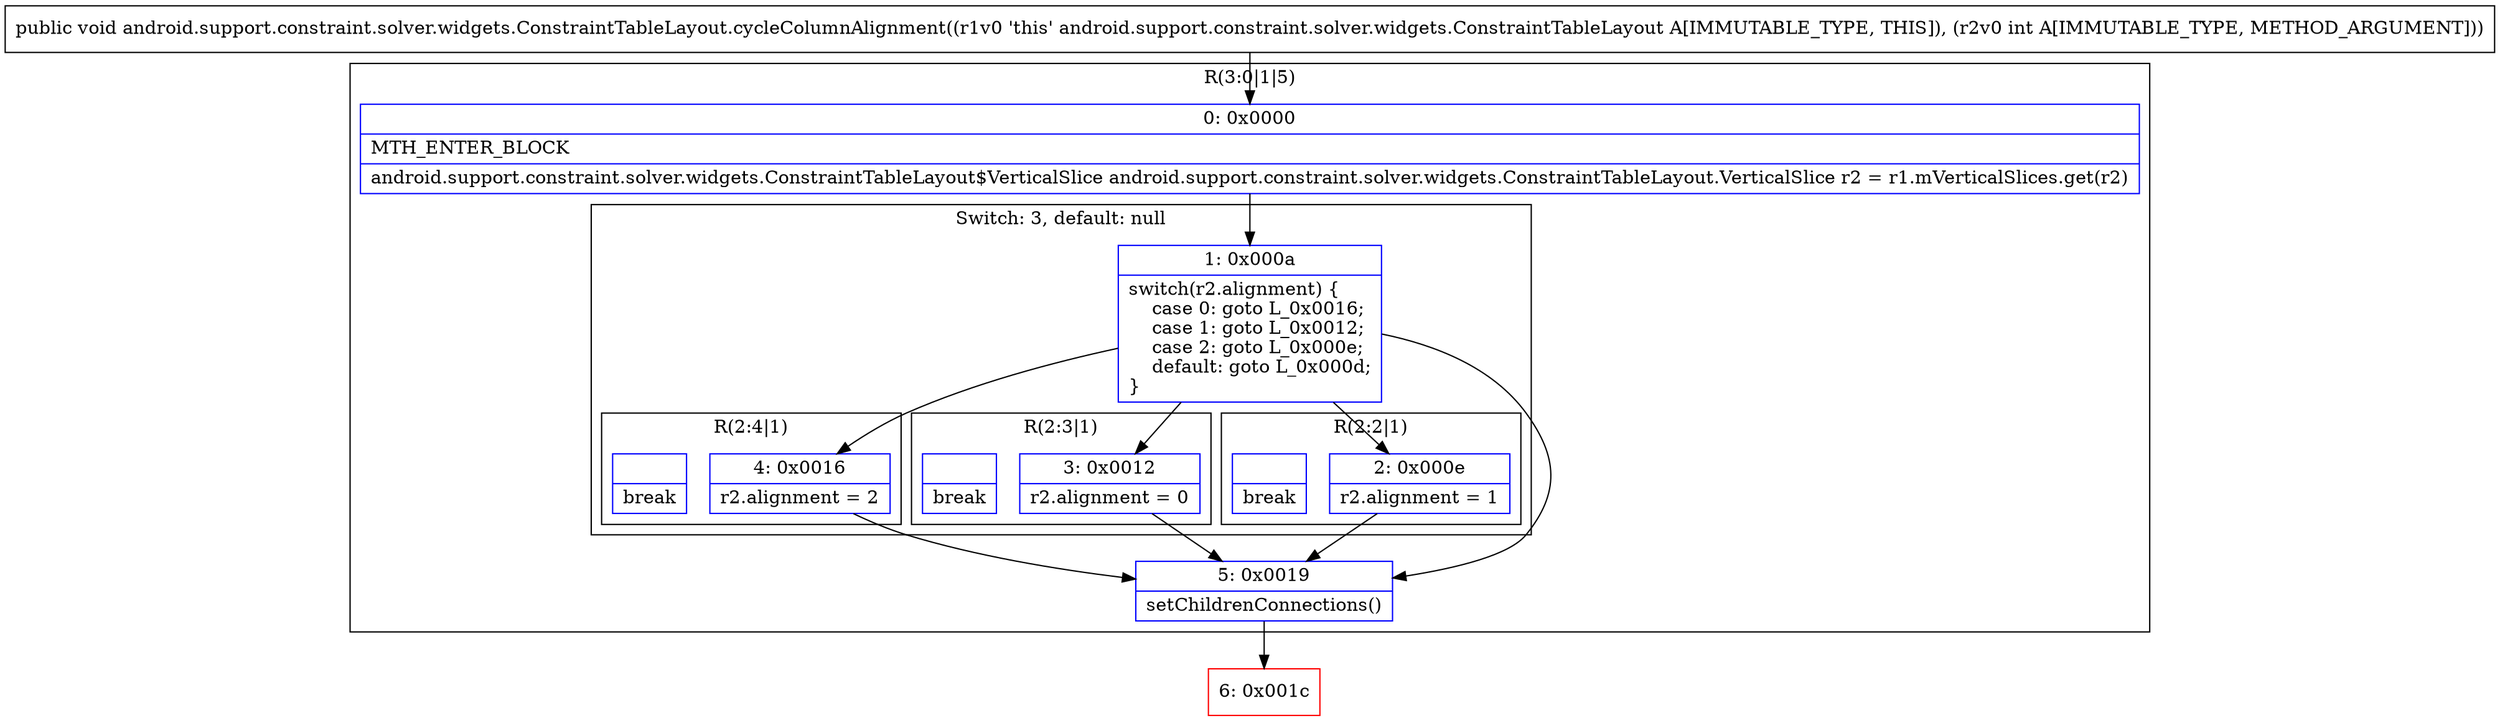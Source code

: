 digraph "CFG forandroid.support.constraint.solver.widgets.ConstraintTableLayout.cycleColumnAlignment(I)V" {
subgraph cluster_Region_1073804822 {
label = "R(3:0|1|5)";
node [shape=record,color=blue];
Node_0 [shape=record,label="{0\:\ 0x0000|MTH_ENTER_BLOCK\l|android.support.constraint.solver.widgets.ConstraintTableLayout$VerticalSlice android.support.constraint.solver.widgets.ConstraintTableLayout.VerticalSlice r2 = r1.mVerticalSlices.get(r2)\l}"];
subgraph cluster_SwitchRegion_1130292455 {
label = "Switch: 3, default: null";
node [shape=record,color=blue];
Node_1 [shape=record,label="{1\:\ 0x000a|switch(r2.alignment) \{\l    case 0: goto L_0x0016;\l    case 1: goto L_0x0012;\l    case 2: goto L_0x000e;\l    default: goto L_0x000d;\l\}\l}"];
subgraph cluster_Region_2140633220 {
label = "R(2:4|1)";
node [shape=record,color=blue];
Node_4 [shape=record,label="{4\:\ 0x0016|r2.alignment = 2\l}"];
Node_InsnContainer_1905146285 [shape=record,label="{|break\l}"];
}
subgraph cluster_Region_316427772 {
label = "R(2:3|1)";
node [shape=record,color=blue];
Node_3 [shape=record,label="{3\:\ 0x0012|r2.alignment = 0\l}"];
Node_InsnContainer_1991916427 [shape=record,label="{|break\l}"];
}
subgraph cluster_Region_1437317623 {
label = "R(2:2|1)";
node [shape=record,color=blue];
Node_2 [shape=record,label="{2\:\ 0x000e|r2.alignment = 1\l}"];
Node_InsnContainer_389920695 [shape=record,label="{|break\l}"];
}
}
Node_5 [shape=record,label="{5\:\ 0x0019|setChildrenConnections()\l}"];
}
Node_6 [shape=record,color=red,label="{6\:\ 0x001c}"];
MethodNode[shape=record,label="{public void android.support.constraint.solver.widgets.ConstraintTableLayout.cycleColumnAlignment((r1v0 'this' android.support.constraint.solver.widgets.ConstraintTableLayout A[IMMUTABLE_TYPE, THIS]), (r2v0 int A[IMMUTABLE_TYPE, METHOD_ARGUMENT])) }"];
MethodNode -> Node_0;
Node_0 -> Node_1;
Node_1 -> Node_2;
Node_1 -> Node_3;
Node_1 -> Node_4;
Node_1 -> Node_5;
Node_4 -> Node_5;
Node_3 -> Node_5;
Node_2 -> Node_5;
Node_5 -> Node_6;
}

